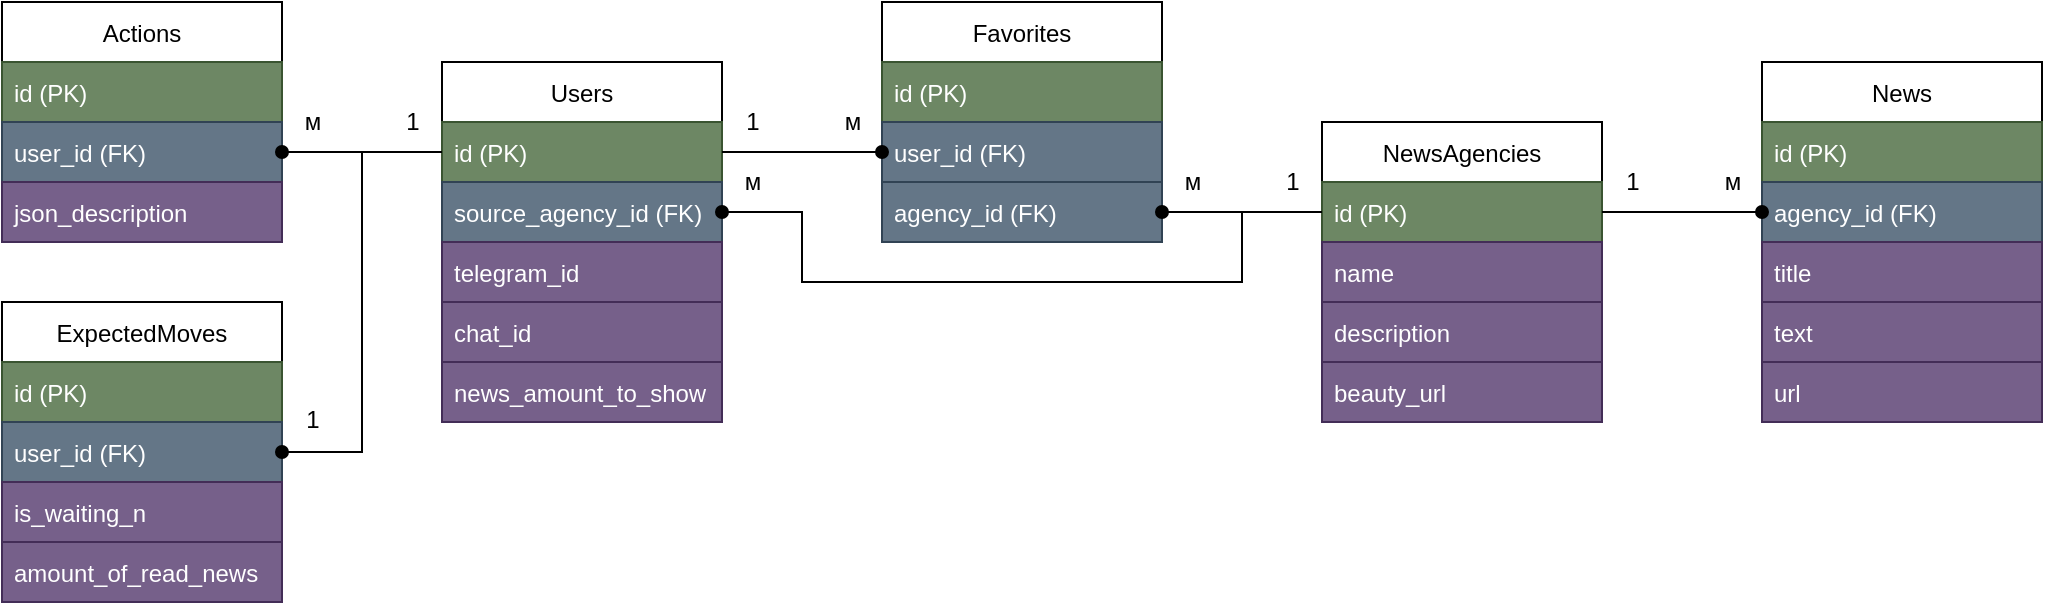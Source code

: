 <mxfile version="20.3.0" type="device"><diagram id="7mWmNQuJTY4hWm7MQry2" name="Страница 1"><mxGraphModel dx="270" dy="689" grid="1" gridSize="10" guides="1" tooltips="1" connect="1" arrows="1" fold="1" page="1" pageScale="1" pageWidth="1169" pageHeight="827" math="0" shadow="0"><root><mxCell id="0"/><mxCell id="1" parent="0"/><mxCell id="NpEs5V7Ax3Eg16o4YVaM-1" value="Users" style="swimlane;fontStyle=0;childLayout=stackLayout;horizontal=1;startSize=30;horizontalStack=0;resizeParent=1;resizeParentMax=0;resizeLast=0;collapsible=1;marginBottom=0;" parent="1" vertex="1"><mxGeometry x="280" y="250" width="140" height="180" as="geometry"/></mxCell><mxCell id="NpEs5V7Ax3Eg16o4YVaM-2" value="id (PK)" style="text;strokeColor=#3A5431;fillColor=#6d8764;align=left;verticalAlign=middle;spacingLeft=4;spacingRight=4;overflow=hidden;points=[[0,0.5],[1,0.5]];portConstraint=eastwest;rotatable=0;fontColor=#ffffff;" parent="NpEs5V7Ax3Eg16o4YVaM-1" vertex="1"><mxGeometry y="30" width="140" height="30" as="geometry"/></mxCell><mxCell id="RS3NCnP11pG8G9qNsNho-3" value="source_agency_id (FK)" style="text;strokeColor=#314354;fillColor=#647687;align=left;verticalAlign=middle;spacingLeft=4;spacingRight=4;overflow=hidden;points=[[0,0.5],[1,0.5]];portConstraint=eastwest;rotatable=0;fontColor=#ffffff;" parent="NpEs5V7Ax3Eg16o4YVaM-1" vertex="1"><mxGeometry y="60" width="140" height="30" as="geometry"/></mxCell><mxCell id="NpEs5V7Ax3Eg16o4YVaM-3" value="telegram_id" style="text;strokeColor=#432D57;fillColor=#76608a;align=left;verticalAlign=middle;spacingLeft=4;spacingRight=4;overflow=hidden;points=[[0,0.5],[1,0.5]];portConstraint=eastwest;rotatable=0;fontColor=#ffffff;" parent="NpEs5V7Ax3Eg16o4YVaM-1" vertex="1"><mxGeometry y="90" width="140" height="30" as="geometry"/></mxCell><mxCell id="RS3NCnP11pG8G9qNsNho-2" value="chat_id" style="text;strokeColor=#432D57;fillColor=#76608a;align=left;verticalAlign=middle;spacingLeft=4;spacingRight=4;overflow=hidden;points=[[0,0.5],[1,0.5]];portConstraint=eastwest;rotatable=0;fontColor=#ffffff;" parent="NpEs5V7Ax3Eg16o4YVaM-1" vertex="1"><mxGeometry y="120" width="140" height="30" as="geometry"/></mxCell><mxCell id="NpEs5V7Ax3Eg16o4YVaM-4" value="news_amount_to_show" style="text;strokeColor=#432D57;fillColor=#76608a;align=left;verticalAlign=middle;spacingLeft=4;spacingRight=4;overflow=hidden;points=[[0,0.5],[1,0.5]];portConstraint=eastwest;rotatable=0;fontColor=#ffffff;" parent="NpEs5V7Ax3Eg16o4YVaM-1" vertex="1"><mxGeometry y="150" width="140" height="30" as="geometry"/></mxCell><mxCell id="NpEs5V7Ax3Eg16o4YVaM-6" value="NewsAgencies" style="swimlane;fontStyle=0;childLayout=stackLayout;horizontal=1;startSize=30;horizontalStack=0;resizeParent=1;resizeParentMax=0;resizeLast=0;collapsible=1;marginBottom=0;" parent="1" vertex="1"><mxGeometry x="720" y="280" width="140" height="150" as="geometry"/></mxCell><mxCell id="NpEs5V7Ax3Eg16o4YVaM-7" value="id (PK)" style="text;strokeColor=#3A5431;fillColor=#6d8764;align=left;verticalAlign=middle;spacingLeft=4;spacingRight=4;overflow=hidden;points=[[0,0.5],[1,0.5]];portConstraint=eastwest;rotatable=0;fontColor=#ffffff;" parent="NpEs5V7Ax3Eg16o4YVaM-6" vertex="1"><mxGeometry y="30" width="140" height="30" as="geometry"/></mxCell><mxCell id="NpEs5V7Ax3Eg16o4YVaM-8" value="name" style="text;strokeColor=#432D57;fillColor=#76608a;align=left;verticalAlign=middle;spacingLeft=4;spacingRight=4;overflow=hidden;points=[[0,0.5],[1,0.5]];portConstraint=eastwest;rotatable=0;fontColor=#ffffff;" parent="NpEs5V7Ax3Eg16o4YVaM-6" vertex="1"><mxGeometry y="60" width="140" height="30" as="geometry"/></mxCell><mxCell id="NpEs5V7Ax3Eg16o4YVaM-10" value="description" style="text;strokeColor=#432D57;fillColor=#76608a;align=left;verticalAlign=middle;spacingLeft=4;spacingRight=4;overflow=hidden;points=[[0,0.5],[1,0.5]];portConstraint=eastwest;rotatable=0;fontColor=#ffffff;" parent="NpEs5V7Ax3Eg16o4YVaM-6" vertex="1"><mxGeometry y="90" width="140" height="30" as="geometry"/></mxCell><mxCell id="RS3NCnP11pG8G9qNsNho-1" value="beauty_url" style="text;strokeColor=#432D57;fillColor=#76608a;align=left;verticalAlign=middle;spacingLeft=4;spacingRight=4;overflow=hidden;points=[[0,0.5],[1,0.5]];portConstraint=eastwest;rotatable=0;fontColor=#ffffff;" parent="NpEs5V7Ax3Eg16o4YVaM-6" vertex="1"><mxGeometry y="120" width="140" height="30" as="geometry"/></mxCell><mxCell id="NpEs5V7Ax3Eg16o4YVaM-12" value="Favorites" style="swimlane;fontStyle=0;childLayout=stackLayout;horizontal=1;startSize=30;horizontalStack=0;resizeParent=1;resizeParentMax=0;resizeLast=0;collapsible=1;marginBottom=0;" parent="1" vertex="1"><mxGeometry x="500" y="220" width="140" height="120" as="geometry"/></mxCell><mxCell id="NpEs5V7Ax3Eg16o4YVaM-13" value="id (PK)" style="text;strokeColor=#3A5431;fillColor=#6d8764;align=left;verticalAlign=middle;spacingLeft=4;spacingRight=4;overflow=hidden;points=[[0,0.5],[1,0.5]];portConstraint=eastwest;rotatable=0;fontColor=#ffffff;" parent="NpEs5V7Ax3Eg16o4YVaM-12" vertex="1"><mxGeometry y="30" width="140" height="30" as="geometry"/></mxCell><mxCell id="NpEs5V7Ax3Eg16o4YVaM-14" value="user_id (FK)" style="text;strokeColor=#314354;fillColor=#647687;align=left;verticalAlign=middle;spacingLeft=4;spacingRight=4;overflow=hidden;points=[[0,0.5],[1,0.5]];portConstraint=eastwest;rotatable=0;fontColor=#ffffff;" parent="NpEs5V7Ax3Eg16o4YVaM-12" vertex="1"><mxGeometry y="60" width="140" height="30" as="geometry"/></mxCell><mxCell id="NpEs5V7Ax3Eg16o4YVaM-15" value="agency_id (FK)" style="text;strokeColor=#314354;fillColor=#647687;align=left;verticalAlign=middle;spacingLeft=4;spacingRight=4;overflow=hidden;points=[[0,0.5],[1,0.5]];portConstraint=eastwest;rotatable=0;fontColor=#ffffff;" parent="NpEs5V7Ax3Eg16o4YVaM-12" vertex="1"><mxGeometry y="90" width="140" height="30" as="geometry"/></mxCell><mxCell id="NpEs5V7Ax3Eg16o4YVaM-16" value="News" style="swimlane;fontStyle=0;childLayout=stackLayout;horizontal=1;startSize=30;horizontalStack=0;resizeParent=1;resizeParentMax=0;resizeLast=0;collapsible=1;marginBottom=0;" parent="1" vertex="1"><mxGeometry x="940" y="250" width="140" height="180" as="geometry"/></mxCell><mxCell id="NpEs5V7Ax3Eg16o4YVaM-17" value="id (PK)" style="text;strokeColor=#3A5431;fillColor=#6d8764;align=left;verticalAlign=middle;spacingLeft=4;spacingRight=4;overflow=hidden;points=[[0,0.5],[1,0.5]];portConstraint=eastwest;rotatable=0;fontColor=#ffffff;" parent="NpEs5V7Ax3Eg16o4YVaM-16" vertex="1"><mxGeometry y="30" width="140" height="30" as="geometry"/></mxCell><mxCell id="NpEs5V7Ax3Eg16o4YVaM-23" value="agency_id (FK)" style="text;strokeColor=#314354;fillColor=#647687;align=left;verticalAlign=middle;spacingLeft=4;spacingRight=4;overflow=hidden;points=[[0,0.5],[1,0.5]];portConstraint=eastwest;rotatable=0;fontColor=#ffffff;" parent="NpEs5V7Ax3Eg16o4YVaM-16" vertex="1"><mxGeometry y="60" width="140" height="30" as="geometry"/></mxCell><mxCell id="NpEs5V7Ax3Eg16o4YVaM-18" value="title" style="text;strokeColor=#432D57;fillColor=#76608a;align=left;verticalAlign=middle;spacingLeft=4;spacingRight=4;overflow=hidden;points=[[0,0.5],[1,0.5]];portConstraint=eastwest;rotatable=0;fontColor=#ffffff;" parent="NpEs5V7Ax3Eg16o4YVaM-16" vertex="1"><mxGeometry y="90" width="140" height="30" as="geometry"/></mxCell><mxCell id="NpEs5V7Ax3Eg16o4YVaM-19" value="text" style="text;strokeColor=#432D57;fillColor=#76608a;align=left;verticalAlign=middle;spacingLeft=4;spacingRight=4;overflow=hidden;points=[[0,0.5],[1,0.5]];portConstraint=eastwest;rotatable=0;fontColor=#ffffff;" parent="NpEs5V7Ax3Eg16o4YVaM-16" vertex="1"><mxGeometry y="120" width="140" height="30" as="geometry"/></mxCell><mxCell id="NpEs5V7Ax3Eg16o4YVaM-20" value="url" style="text;strokeColor=#432D57;fillColor=#76608a;align=left;verticalAlign=middle;spacingLeft=4;spacingRight=4;overflow=hidden;points=[[0,0.5],[1,0.5]];portConstraint=eastwest;rotatable=0;fontColor=#ffffff;" parent="NpEs5V7Ax3Eg16o4YVaM-16" vertex="1"><mxGeometry y="150" width="140" height="30" as="geometry"/></mxCell><mxCell id="NpEs5V7Ax3Eg16o4YVaM-21" style="edgeStyle=orthogonalEdgeStyle;rounded=0;orthogonalLoop=1;jettySize=auto;html=1;exitX=1;exitY=0.5;exitDx=0;exitDy=0;entryX=0;entryY=0.5;entryDx=0;entryDy=0;endArrow=oval;endFill=1;" parent="1" source="NpEs5V7Ax3Eg16o4YVaM-2" target="NpEs5V7Ax3Eg16o4YVaM-14" edge="1"><mxGeometry relative="1" as="geometry"/></mxCell><mxCell id="NpEs5V7Ax3Eg16o4YVaM-22" style="edgeStyle=orthogonalEdgeStyle;rounded=0;orthogonalLoop=1;jettySize=auto;html=1;entryX=1;entryY=0.5;entryDx=0;entryDy=0;endArrow=oval;endFill=1;" parent="1" source="NpEs5V7Ax3Eg16o4YVaM-7" target="NpEs5V7Ax3Eg16o4YVaM-15" edge="1"><mxGeometry relative="1" as="geometry"/></mxCell><mxCell id="NpEs5V7Ax3Eg16o4YVaM-24" style="edgeStyle=orthogonalEdgeStyle;rounded=0;orthogonalLoop=1;jettySize=auto;html=1;exitX=1;exitY=0.5;exitDx=0;exitDy=0;entryX=0;entryY=0.5;entryDx=0;entryDy=0;endArrow=oval;endFill=1;" parent="1" source="NpEs5V7Ax3Eg16o4YVaM-7" target="NpEs5V7Ax3Eg16o4YVaM-23" edge="1"><mxGeometry relative="1" as="geometry"/></mxCell><mxCell id="NpEs5V7Ax3Eg16o4YVaM-25" value="1" style="text;html=1;align=center;verticalAlign=middle;resizable=0;points=[];autosize=1;strokeColor=none;fillColor=none;" parent="1" vertex="1"><mxGeometry x="420" y="265" width="30" height="30" as="geometry"/></mxCell><mxCell id="NpEs5V7Ax3Eg16o4YVaM-26" value="1" style="text;html=1;align=center;verticalAlign=middle;resizable=0;points=[];autosize=1;strokeColor=none;fillColor=none;" parent="1" vertex="1"><mxGeometry x="690" y="295" width="30" height="30" as="geometry"/></mxCell><mxCell id="NpEs5V7Ax3Eg16o4YVaM-27" value="1" style="text;html=1;align=center;verticalAlign=middle;resizable=0;points=[];autosize=1;strokeColor=none;fillColor=none;" parent="1" vertex="1"><mxGeometry x="860" y="295" width="30" height="30" as="geometry"/></mxCell><mxCell id="NpEs5V7Ax3Eg16o4YVaM-28" value="м" style="text;html=1;align=center;verticalAlign=middle;resizable=0;points=[];autosize=1;strokeColor=none;fillColor=none;" parent="1" vertex="1"><mxGeometry x="470" y="265" width="30" height="30" as="geometry"/></mxCell><mxCell id="NpEs5V7Ax3Eg16o4YVaM-29" value="м" style="text;html=1;align=center;verticalAlign=middle;resizable=0;points=[];autosize=1;strokeColor=none;fillColor=none;" parent="1" vertex="1"><mxGeometry x="640" y="295" width="30" height="30" as="geometry"/></mxCell><mxCell id="NpEs5V7Ax3Eg16o4YVaM-30" value="м" style="text;html=1;align=center;verticalAlign=middle;resizable=0;points=[];autosize=1;strokeColor=none;fillColor=none;" parent="1" vertex="1"><mxGeometry x="910" y="295" width="30" height="30" as="geometry"/></mxCell><mxCell id="RS3NCnP11pG8G9qNsNho-4" value="Actions" style="swimlane;fontStyle=0;childLayout=stackLayout;horizontal=1;startSize=30;horizontalStack=0;resizeParent=1;resizeParentMax=0;resizeLast=0;collapsible=1;marginBottom=0;" parent="1" vertex="1"><mxGeometry x="60" y="220" width="140" height="120" as="geometry"/></mxCell><mxCell id="RS3NCnP11pG8G9qNsNho-5" value="id (PK)" style="text;strokeColor=#3A5431;fillColor=#6d8764;align=left;verticalAlign=middle;spacingLeft=4;spacingRight=4;overflow=hidden;points=[[0,0.5],[1,0.5]];portConstraint=eastwest;rotatable=0;fontColor=#ffffff;" parent="RS3NCnP11pG8G9qNsNho-4" vertex="1"><mxGeometry y="30" width="140" height="30" as="geometry"/></mxCell><mxCell id="RS3NCnP11pG8G9qNsNho-6" value="user_id (FK)" style="text;strokeColor=#314354;fillColor=#647687;align=left;verticalAlign=middle;spacingLeft=4;spacingRight=4;overflow=hidden;points=[[0,0.5],[1,0.5]];portConstraint=eastwest;rotatable=0;fontColor=#ffffff;" parent="RS3NCnP11pG8G9qNsNho-4" vertex="1"><mxGeometry y="60" width="140" height="30" as="geometry"/></mxCell><mxCell id="RS3NCnP11pG8G9qNsNho-7" value="json_description" style="text;strokeColor=#432D57;fillColor=#76608a;align=left;verticalAlign=middle;spacingLeft=4;spacingRight=4;overflow=hidden;points=[[0,0.5],[1,0.5]];portConstraint=eastwest;rotatable=0;fontColor=#ffffff;" parent="RS3NCnP11pG8G9qNsNho-4" vertex="1"><mxGeometry y="90" width="140" height="30" as="geometry"/></mxCell><mxCell id="RS3NCnP11pG8G9qNsNho-12" style="edgeStyle=orthogonalEdgeStyle;rounded=0;orthogonalLoop=1;jettySize=auto;html=1;entryX=1;entryY=0.5;entryDx=0;entryDy=0;endArrow=oval;endFill=1;" parent="1" source="NpEs5V7Ax3Eg16o4YVaM-2" target="RS3NCnP11pG8G9qNsNho-6" edge="1"><mxGeometry relative="1" as="geometry"/></mxCell><mxCell id="RS3NCnP11pG8G9qNsNho-13" value="1" style="text;html=1;align=center;verticalAlign=middle;resizable=0;points=[];autosize=1;strokeColor=none;fillColor=none;" parent="1" vertex="1"><mxGeometry x="250" y="265" width="30" height="30" as="geometry"/></mxCell><mxCell id="RS3NCnP11pG8G9qNsNho-14" value="м" style="text;html=1;align=center;verticalAlign=middle;resizable=0;points=[];autosize=1;strokeColor=none;fillColor=none;" parent="1" vertex="1"><mxGeometry x="200" y="265" width="30" height="30" as="geometry"/></mxCell><mxCell id="RS3NCnP11pG8G9qNsNho-15" value="ExpectedMoves" style="swimlane;fontStyle=0;childLayout=stackLayout;horizontal=1;startSize=30;horizontalStack=0;resizeParent=1;resizeParentMax=0;resizeLast=0;collapsible=1;marginBottom=0;" parent="1" vertex="1"><mxGeometry x="60" y="370" width="140" height="150" as="geometry"/></mxCell><mxCell id="RS3NCnP11pG8G9qNsNho-16" value="id (PK)" style="text;strokeColor=#3A5431;fillColor=#6d8764;align=left;verticalAlign=middle;spacingLeft=4;spacingRight=4;overflow=hidden;points=[[0,0.5],[1,0.5]];portConstraint=eastwest;rotatable=0;fontColor=#ffffff;" parent="RS3NCnP11pG8G9qNsNho-15" vertex="1"><mxGeometry y="30" width="140" height="30" as="geometry"/></mxCell><mxCell id="RS3NCnP11pG8G9qNsNho-17" value="user_id (FK)" style="text;strokeColor=#314354;fillColor=#647687;align=left;verticalAlign=middle;spacingLeft=4;spacingRight=4;overflow=hidden;points=[[0,0.5],[1,0.5]];portConstraint=eastwest;rotatable=0;fontColor=#ffffff;" parent="RS3NCnP11pG8G9qNsNho-15" vertex="1"><mxGeometry y="60" width="140" height="30" as="geometry"/></mxCell><mxCell id="RS3NCnP11pG8G9qNsNho-18" value="is_waiting_n" style="text;strokeColor=#432D57;fillColor=#76608a;align=left;verticalAlign=middle;spacingLeft=4;spacingRight=4;overflow=hidden;points=[[0,0.5],[1,0.5]];portConstraint=eastwest;rotatable=0;fontColor=#ffffff;" parent="RS3NCnP11pG8G9qNsNho-15" vertex="1"><mxGeometry y="90" width="140" height="30" as="geometry"/></mxCell><mxCell id="RS3NCnP11pG8G9qNsNho-19" value="amount_of_read_news" style="text;strokeColor=#432D57;fillColor=#76608a;align=left;verticalAlign=middle;spacingLeft=4;spacingRight=4;overflow=hidden;points=[[0,0.5],[1,0.5]];portConstraint=eastwest;rotatable=0;fontColor=#ffffff;" parent="RS3NCnP11pG8G9qNsNho-15" vertex="1"><mxGeometry y="120" width="140" height="30" as="geometry"/></mxCell><mxCell id="RS3NCnP11pG8G9qNsNho-22" style="edgeStyle=orthogonalEdgeStyle;rounded=0;orthogonalLoop=1;jettySize=auto;html=1;exitX=0;exitY=0.5;exitDx=0;exitDy=0;entryX=1;entryY=0.5;entryDx=0;entryDy=0;endArrow=oval;endFill=1;" parent="1" source="NpEs5V7Ax3Eg16o4YVaM-2" target="RS3NCnP11pG8G9qNsNho-17" edge="1"><mxGeometry relative="1" as="geometry"/></mxCell><mxCell id="RS3NCnP11pG8G9qNsNho-23" value="1" style="text;html=1;align=center;verticalAlign=middle;resizable=0;points=[];autosize=1;strokeColor=none;fillColor=none;" parent="1" vertex="1"><mxGeometry x="200" y="414" width="30" height="30" as="geometry"/></mxCell><mxCell id="n4bzr1SOgNRda-ZkaxIQ-1" style="edgeStyle=orthogonalEdgeStyle;rounded=0;orthogonalLoop=1;jettySize=auto;html=1;exitX=0;exitY=0.5;exitDx=0;exitDy=0;endArrow=oval;endFill=1;" parent="1" source="NpEs5V7Ax3Eg16o4YVaM-7" edge="1"><mxGeometry relative="1" as="geometry"><mxPoint x="420" y="325" as="targetPoint"/><Array as="points"><mxPoint x="680" y="325"/><mxPoint x="680" y="360"/><mxPoint x="460" y="360"/><mxPoint x="460" y="325"/></Array></mxGeometry></mxCell><mxCell id="n4bzr1SOgNRda-ZkaxIQ-2" value="м" style="text;html=1;align=center;verticalAlign=middle;resizable=0;points=[];autosize=1;strokeColor=none;fillColor=none;" parent="1" vertex="1"><mxGeometry x="420" y="295" width="30" height="30" as="geometry"/></mxCell></root></mxGraphModel></diagram></mxfile>
